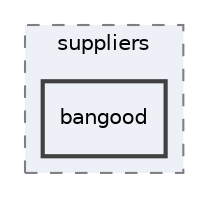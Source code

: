 digraph "C:/Users/user/OneDrive/REPOS/DavidkaBenAvraham/Katia/Aluf/suppliers/bangood"
{
 // LATEX_PDF_SIZE
  edge [fontname="Helvetica",fontsize="10",labelfontname="Helvetica",labelfontsize="10"];
  node [fontname="Helvetica",fontsize="10",shape=record];
  compound=true
  subgraph clusterdir_1ff1e441173a3b5e188489da0ab0ef5b {
    graph [ bgcolor="#edf0f7", pencolor="grey50", style="filled,dashed,", label="suppliers", fontname="Helvetica", fontsize="10", URL="dir_1ff1e441173a3b5e188489da0ab0ef5b.html"]
  dir_0702b2516b7894925b3a1b5b7b21119f [shape=box, label="bangood", style="filled,bold,", fillcolor="#edf0f7", color="grey25", URL="dir_0702b2516b7894925b3a1b5b7b21119f.html"];
  }
}
